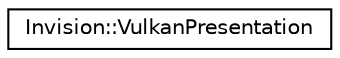 digraph "Graphical Class Hierarchy"
{
 // LATEX_PDF_SIZE
  edge [fontname="Helvetica",fontsize="10",labelfontname="Helvetica",labelfontsize="10"];
  node [fontname="Helvetica",fontsize="10",shape=record];
  rankdir="LR";
  Node0 [label="Invision::VulkanPresentation",height=0.2,width=0.4,color="black", fillcolor="white", style="filled",URL="$class_invision_1_1_vulkan_presentation.html",tooltip=" "];
}
